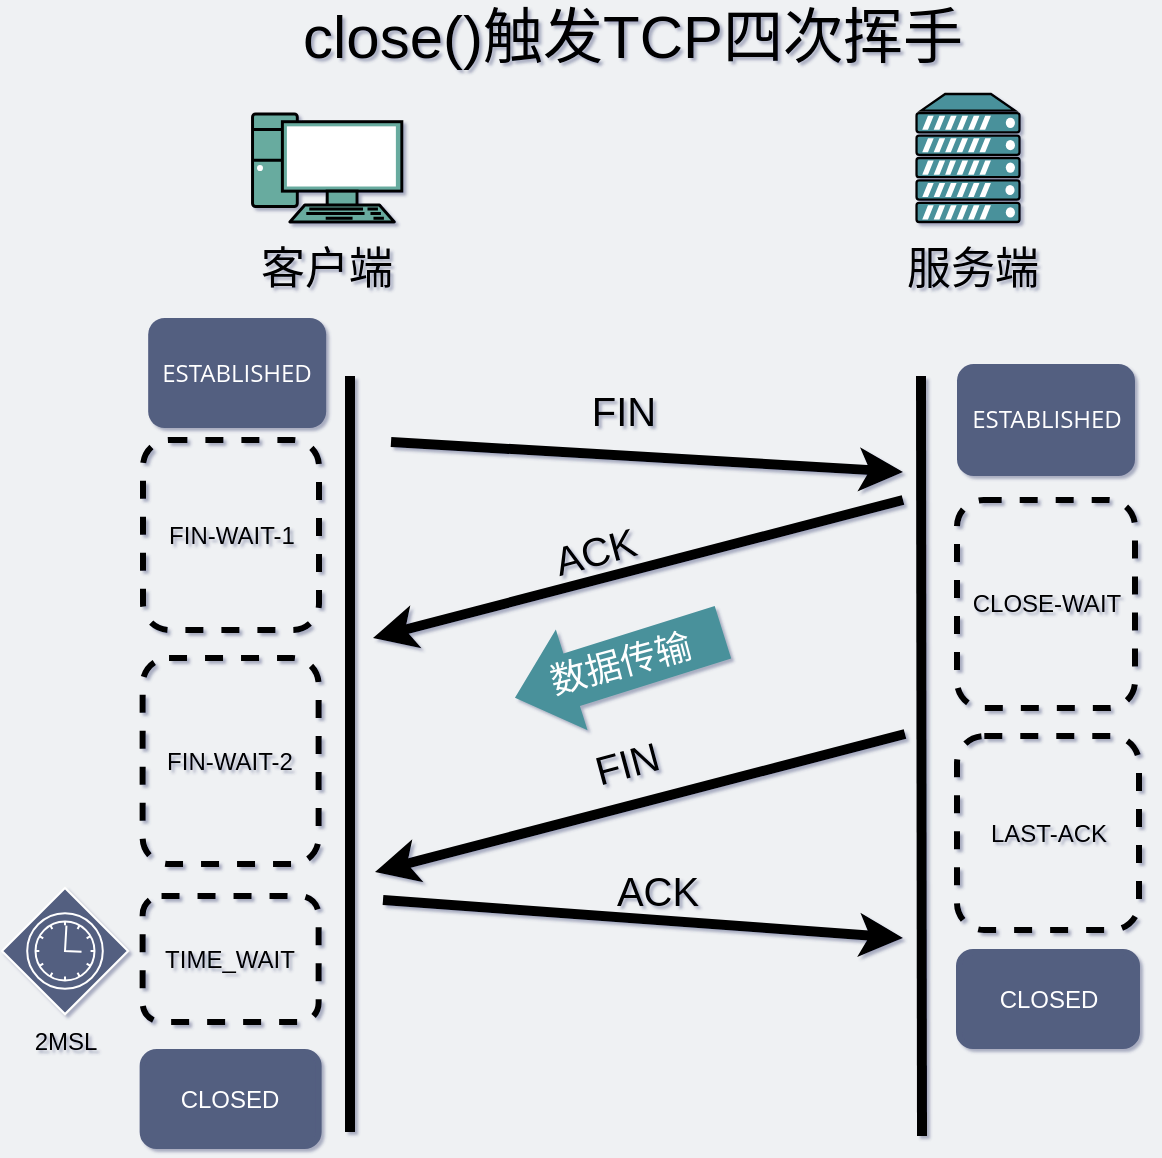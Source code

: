 <mxfile version="14.9.5" type="github"><diagram id="3228e29e-7158-1315-38df-8450db1d8a1d" name="Page-1"><mxGraphModel dx="579" dy="-197" grid="0" gridSize="10" guides="1" tooltips="1" connect="1" arrows="1" fold="1" page="1" pageScale="1" pageWidth="650" pageHeight="600" background="#EFF1F3" math="0" shadow="1"><root><mxCell id="0"/><mxCell id="1" parent="0"/><mxCell id="rZcqujrUEgLIW7w2rmDH-5" value="" style="shape=flexArrow;endArrow=classic;html=1;fontColor=#FFFFFF;gradientColor=none;endWidth=24.382;endSize=9.583;width=27.5;strokeColor=none;fillColor=#4A919B;" parent="1" edge="1"><mxGeometry width="50" height="50" relative="1" as="geometry"><mxPoint x="383.96" y="927" as="sourcePoint"/><mxPoint x="279" y="960" as="targetPoint"/></mxGeometry></mxCell><mxCell id="_KJd5dzx4qh3lxpyMWcO-2" value="" style="fontColor=#0066CC;verticalAlign=top;verticalLabelPosition=bottom;labelPosition=center;align=center;html=1;outlineConnect=0;gradientColor=none;gradientDirection=north;strokeWidth=2;shape=mxgraph.networks.pc;fillColor=#67AB9F;fontSize=30;" parent="1" vertex="1"><mxGeometry x="148.27" y="668" width="74.65" height="54" as="geometry"/></mxCell><mxCell id="T-5VQnCJckOgUX1Wp16H-28" value="客户端" style="text;html=1;strokeColor=none;fillColor=none;align=center;verticalAlign=middle;whiteSpace=wrap;rounded=0;fontSize=22;" parent="1" vertex="1"><mxGeometry x="96.09" y="736" width="179" height="20" as="geometry"/></mxCell><mxCell id="aH1-eks404bDhsACtXEq-2" value="" style="fontColor=#0066CC;verticalAlign=top;verticalLabelPosition=bottom;labelPosition=center;align=center;html=1;outlineConnect=0;gradientColor=none;gradientDirection=north;strokeWidth=2;shape=mxgraph.networks.server;fillColor=#4A919B;" parent="1" vertex="1"><mxGeometry x="480.27" y="658" width="51.5" height="64" as="geometry"/></mxCell><mxCell id="aH1-eks404bDhsACtXEq-3" value="服务端" style="text;html=1;strokeColor=none;fillColor=none;align=center;verticalAlign=middle;whiteSpace=wrap;rounded=0;fontSize=22;" parent="1" vertex="1"><mxGeometry x="419.27" y="736" width="179" height="20" as="geometry"/></mxCell><mxCell id="aH1-eks404bDhsACtXEq-4" value="&lt;font style=&quot;font-size: 30px&quot;&gt;close()触发TCP四次挥手&lt;/font&gt;" style="text;html=1;strokeColor=none;fillColor=none;align=center;verticalAlign=middle;whiteSpace=wrap;rounded=0;" parent="1" vertex="1"><mxGeometry x="140.5" y="615" width="395" height="28" as="geometry"/></mxCell><mxCell id="aH1-eks404bDhsACtXEq-7" value="" style="endArrow=none;html=1;strokeWidth=5;" parent="1" edge="1"><mxGeometry width="50" height="50" relative="1" as="geometry"><mxPoint x="197" y="1177" as="sourcePoint"/><mxPoint x="197" y="799" as="targetPoint"/></mxGeometry></mxCell><mxCell id="aH1-eks404bDhsACtXEq-10" value="" style="endArrow=classic;html=1;strokeWidth=5;fontSize=20;" parent="1" edge="1"><mxGeometry width="50" height="50" relative="1" as="geometry"><mxPoint x="217.5" y="832" as="sourcePoint"/><mxPoint x="473.5" y="847" as="targetPoint"/></mxGeometry></mxCell><mxCell id="aH1-eks404bDhsACtXEq-11" value="FIN" style="text;html=1;strokeColor=none;fillColor=none;align=center;verticalAlign=middle;whiteSpace=wrap;rounded=0;fontSize=20;" parent="1" vertex="1"><mxGeometry x="287.5" y="805" width="92" height="21" as="geometry"/></mxCell><mxCell id="aH1-eks404bDhsACtXEq-12" value="" style="endArrow=none;html=1;strokeWidth=5;startArrow=classic;startFill=1;endFill=0;" parent="1" edge="1"><mxGeometry width="50" height="50" relative="1" as="geometry"><mxPoint x="208.5" y="930" as="sourcePoint"/><mxPoint x="473.5" y="861" as="targetPoint"/></mxGeometry></mxCell><mxCell id="aH1-eks404bDhsACtXEq-13" value="" style="endArrow=classic;html=1;strokeWidth=5;" parent="1" edge="1"><mxGeometry width="50" height="50" relative="1" as="geometry"><mxPoint x="213.5" y="1061" as="sourcePoint"/><mxPoint x="473.5" y="1080" as="targetPoint"/></mxGeometry></mxCell><mxCell id="aH1-eks404bDhsACtXEq-16" value="FIN-WAIT-1" style="rounded=1;whiteSpace=wrap;html=1;strokeColor=#000000;fillColor=none;dashed=1;strokeWidth=3;" parent="1" vertex="1"><mxGeometry x="93.5" y="831" width="88" height="95" as="geometry"/></mxCell><mxCell id="aH1-eks404bDhsACtXEq-17" value="&lt;span style=&quot;font-family: &amp;quot;open sans&amp;quot; , &amp;quot;clear sans&amp;quot; , &amp;quot;helvetica neue&amp;quot; , &amp;quot;helvetica&amp;quot; , &amp;quot;arial&amp;quot; , sans-serif&quot;&gt;&lt;font style=&quot;font-size: 12px&quot;&gt;ESTABLISHED&lt;/font&gt;&lt;/span&gt;" style="rounded=1;whiteSpace=wrap;html=1;dashed=1;strokeWidth=3;strokeColor=none;fillColor=#535E80;fontColor=#FFFFFF;" parent="1" vertex="1"><mxGeometry x="500.5" y="793" width="89" height="56" as="geometry"/></mxCell><mxCell id="aH1-eks404bDhsACtXEq-18" value="&lt;span&gt;CLOSE-WAIT&lt;/span&gt;" style="rounded=1;whiteSpace=wrap;html=1;strokeColor=#000000;fillColor=none;dashed=1;strokeWidth=3;" parent="1" vertex="1"><mxGeometry x="500.5" y="861" width="89" height="104" as="geometry"/></mxCell><mxCell id="aH1-eks404bDhsACtXEq-19" value="LAST-ACK" style="rounded=1;whiteSpace=wrap;html=1;strokeColor=#000000;fillColor=none;dashed=1;strokeWidth=3;" parent="1" vertex="1"><mxGeometry x="500.5" y="979" width="91" height="97" as="geometry"/></mxCell><mxCell id="aH1-eks404bDhsACtXEq-21" value="FIN-WAIT-2" style="rounded=1;whiteSpace=wrap;html=1;strokeColor=#000000;fillColor=none;dashed=1;strokeWidth=3;" parent="1" vertex="1"><mxGeometry x="93.32" y="940" width="88" height="103" as="geometry"/></mxCell><mxCell id="aH1-eks404bDhsACtXEq-22" value="ACK" style="text;html=1;strokeColor=none;fillColor=none;align=center;verticalAlign=middle;whiteSpace=wrap;rounded=0;fontSize=20;rotation=-15;" parent="1" vertex="1"><mxGeometry x="185.09" y="869.92" width="269" height="32" as="geometry"/></mxCell><mxCell id="YXoqQ_mGJv7HDvLP6CB5-1" value="" style="endArrow=none;html=1;strokeWidth=5;" parent="1" edge="1"><mxGeometry width="50" height="50" relative="1" as="geometry"><mxPoint x="483" y="1179" as="sourcePoint"/><mxPoint x="482.5" y="799" as="targetPoint"/></mxGeometry></mxCell><mxCell id="CZwPZS3a3ZRwMsVz8uld-1" value="" style="endArrow=none;html=1;strokeWidth=5;startArrow=classic;startFill=1;endFill=0;" parent="1" edge="1"><mxGeometry width="50" height="50" relative="1" as="geometry"><mxPoint x="209.5" y="1047" as="sourcePoint"/><mxPoint x="474.5" y="978" as="targetPoint"/></mxGeometry></mxCell><mxCell id="CZwPZS3a3ZRwMsVz8uld-2" value="ACK" style="text;html=1;strokeColor=none;fillColor=none;align=center;verticalAlign=middle;whiteSpace=wrap;rounded=0;dashed=1;fontSize=20;rotation=0;" parent="1" vertex="1"><mxGeometry x="284.5" y="1046" width="132" height="20" as="geometry"/></mxCell><mxCell id="CZwPZS3a3ZRwMsVz8uld-3" value="FIN" style="text;html=1;strokeColor=none;fillColor=none;align=center;verticalAlign=middle;whiteSpace=wrap;rounded=0;fontSize=20;rotation=-15;" parent="1" vertex="1"><mxGeometry x="201" y="976" width="269" height="32" as="geometry"/></mxCell><mxCell id="CZwPZS3a3ZRwMsVz8uld-4" value="TIME_WAIT" style="rounded=1;whiteSpace=wrap;html=1;strokeColor=#000000;fillColor=none;dashed=1;strokeWidth=3;" parent="1" vertex="1"><mxGeometry x="93.32" y="1059" width="88" height="63" as="geometry"/></mxCell><mxCell id="CZwPZS3a3ZRwMsVz8uld-5" value="&lt;font color=&quot;#ffffff&quot;&gt;CLOSED&lt;/font&gt;" style="rounded=1;whiteSpace=wrap;html=1;strokeWidth=3;strokeColor=#535E80;fillColor=#535E80;" parent="1" vertex="1"><mxGeometry x="93.32" y="1137" width="88" height="47" as="geometry"/></mxCell><mxCell id="CZwPZS3a3ZRwMsVz8uld-6" value="&lt;font color=&quot;#ffffff&quot;&gt;CLOSED&lt;/font&gt;" style="rounded=1;whiteSpace=wrap;html=1;strokeWidth=3;strokeColor=#535E80;fillColor=#535E80;" parent="1" vertex="1"><mxGeometry x="501.5" y="1087" width="89" height="47" as="geometry"/></mxCell><mxCell id="CZwPZS3a3ZRwMsVz8uld-7" value="" style="points=[[0.25,0.25,0],[0.5,0,0],[0.75,0.25,0],[1,0.5,0],[0.75,0.75,0],[0.5,1,0],[0.25,0.75,0],[0,0.5,0]];shape=mxgraph.bpmn.gateway2;html=1;verticalLabelPosition=bottom;labelBackgroundColor=#ffffff;verticalAlign=top;align=center;perimeter=rhombusPerimeter;outlineConnect=0;outline=standard;symbol=timer;fillColor=#535E80;strokeColor=#FFFFFF;" parent="1" vertex="1"><mxGeometry x="23" y="1055" width="63" height="63" as="geometry"/></mxCell><mxCell id="CZwPZS3a3ZRwMsVz8uld-8" value="2MSL" style="text;html=1;strokeColor=none;fillColor=none;align=center;verticalAlign=middle;whiteSpace=wrap;rounded=0;" parent="1" vertex="1"><mxGeometry x="34.5" y="1122" width="40" height="20" as="geometry"/></mxCell><mxCell id="620c4s5pLBTuJ2dwkKwi-3" value="&lt;span style=&quot;font-family: &amp;#34;open sans&amp;#34; , &amp;#34;clear sans&amp;#34; , &amp;#34;helvetica neue&amp;#34; , &amp;#34;helvetica&amp;#34; , &amp;#34;arial&amp;#34; , sans-serif&quot;&gt;&lt;font style=&quot;font-size: 12px&quot;&gt;ESTABLISHED&lt;br&gt;&lt;/font&gt;&lt;/span&gt;" style="rounded=1;whiteSpace=wrap;html=1;dashed=1;strokeWidth=3;fillColor=#535E80;strokeColor=none;fontColor=#FFFFFF;" parent="1" vertex="1"><mxGeometry x="96.09" y="770" width="89" height="55" as="geometry"/></mxCell><mxCell id="rZcqujrUEgLIW7w2rmDH-9" value="&lt;font style=&quot;font-size: 18px&quot;&gt;数据传输&lt;/font&gt;" style="text;html=1;strokeColor=none;fillColor=none;align=center;verticalAlign=middle;whiteSpace=wrap;rounded=0;fontColor=#FFFFFF;rotation=-15;" parent="1" vertex="1"><mxGeometry x="293" y="933" width="79" height="20" as="geometry"/></mxCell></root></mxGraphModel></diagram></mxfile>